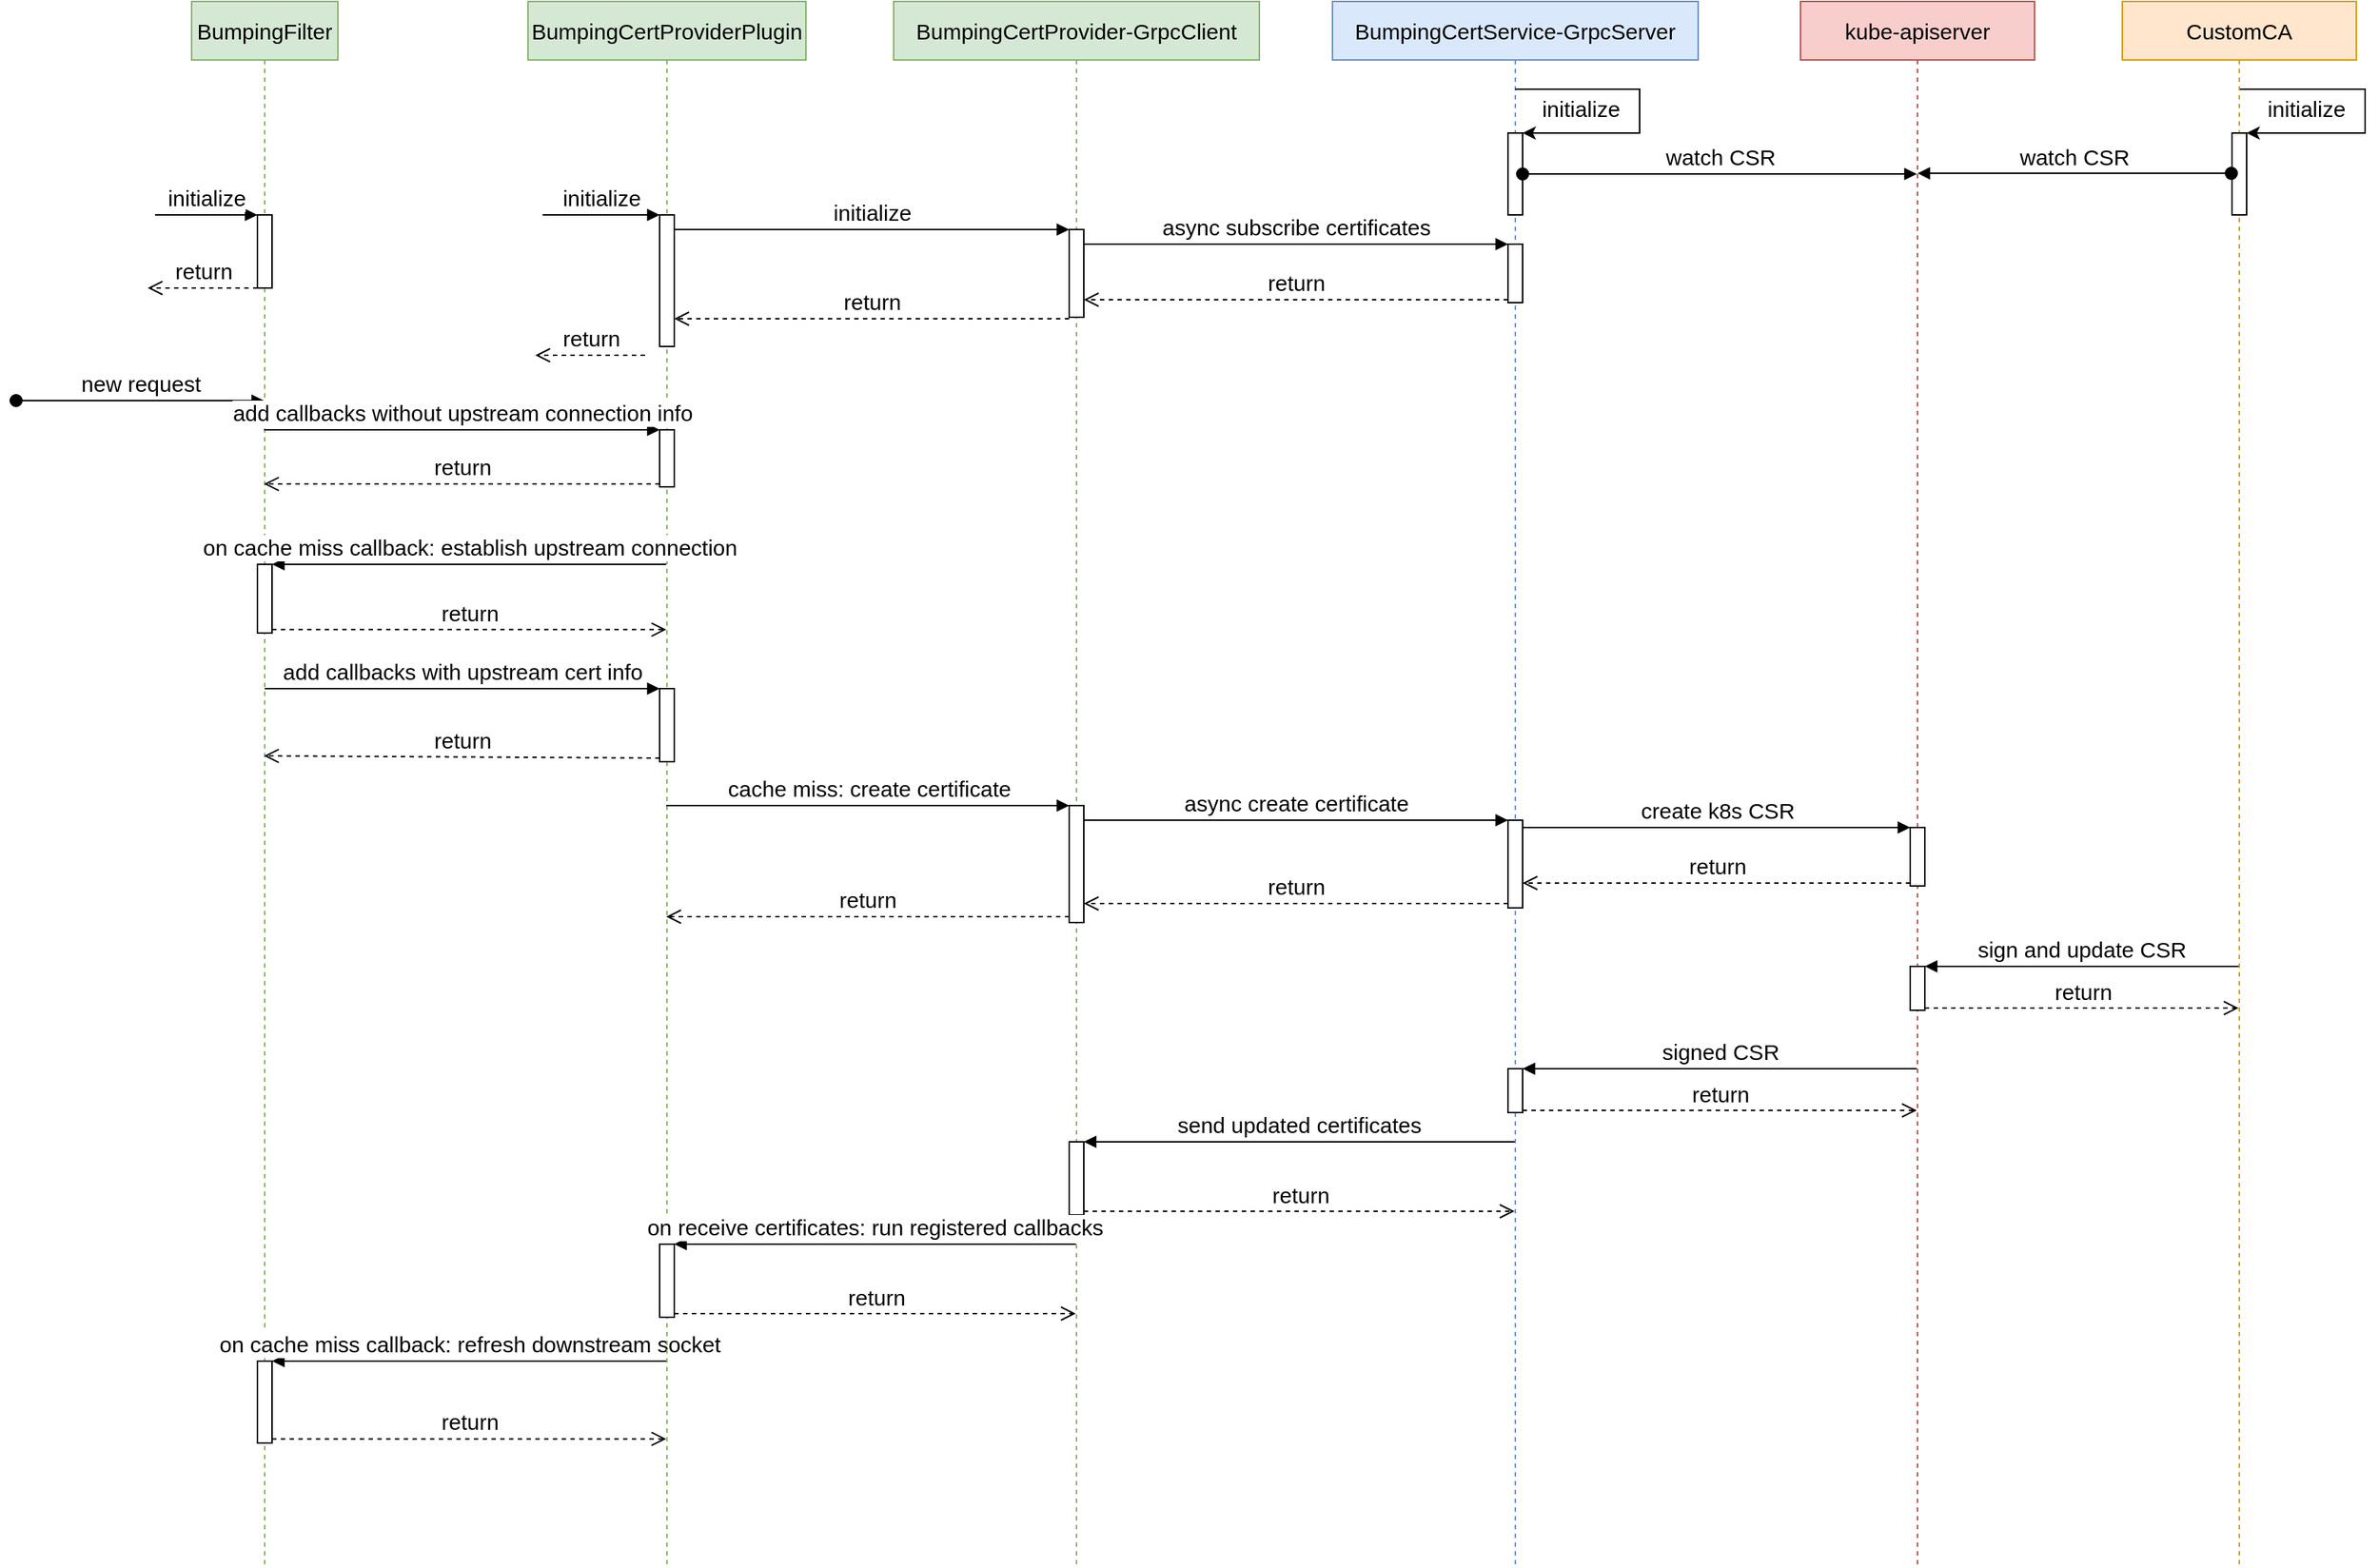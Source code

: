 <mxfile version="20.7.4" type="github">
  <diagram name="Page-1" id="5YIQ6j-aH4ark_wvlMyv">
    <mxGraphModel dx="1484" dy="843" grid="1" gridSize="10" guides="1" tooltips="1" connect="1" arrows="1" fold="1" page="1" pageScale="1" pageWidth="850" pageHeight="1100" math="0" shadow="0">
      <root>
        <mxCell id="0" />
        <mxCell id="1" parent="0" />
        <mxCell id="0PErs6EqMwl34GyTN1hK-1" value="BumpingFilter" style="shape=umlLifeline;perimeter=lifelinePerimeter;whiteSpace=wrap;html=1;container=1;collapsible=0;recursiveResize=0;outlineConnect=0;fillColor=#d5e8d4;strokeColor=#82b366;fontSize=15;" parent="1" vertex="1">
          <mxGeometry x="150" y="30" width="100" height="1070" as="geometry" />
        </mxCell>
        <mxCell id="0PErs6EqMwl34GyTN1hK-9" value="new request" style="html=1;verticalAlign=bottom;startArrow=oval;endArrow=block;startSize=8;rounded=0;fontSize=15;" parent="0PErs6EqMwl34GyTN1hK-1" edge="1">
          <mxGeometry relative="1" as="geometry">
            <mxPoint x="-120" y="273" as="sourcePoint" />
            <mxPoint x="49.5" y="273" as="targetPoint" />
          </mxGeometry>
        </mxCell>
        <mxCell id="0PErs6EqMwl34GyTN1hK-21" value="" style="html=1;points=[];perimeter=orthogonalPerimeter;fontSize=15;" parent="0PErs6EqMwl34GyTN1hK-1" vertex="1">
          <mxGeometry x="45" y="385" width="10" height="47" as="geometry" />
        </mxCell>
        <mxCell id="0PErs6EqMwl34GyTN1hK-31" value="" style="html=1;points=[];perimeter=orthogonalPerimeter;fontSize=15;" parent="0PErs6EqMwl34GyTN1hK-1" vertex="1">
          <mxGeometry x="45" y="146" width="10" height="50" as="geometry" />
        </mxCell>
        <mxCell id="0PErs6EqMwl34GyTN1hK-32" value="initialize" style="html=1;verticalAlign=bottom;endArrow=block;entryX=0;entryY=0;rounded=0;fontSize=15;" parent="0PErs6EqMwl34GyTN1hK-1" target="0PErs6EqMwl34GyTN1hK-31" edge="1">
          <mxGeometry relative="1" as="geometry">
            <mxPoint x="-25" y="146" as="sourcePoint" />
          </mxGeometry>
        </mxCell>
        <mxCell id="0PErs6EqMwl34GyTN1hK-33" value="return" style="html=1;verticalAlign=bottom;endArrow=open;dashed=1;endSize=8;rounded=0;fontSize=15;" parent="0PErs6EqMwl34GyTN1hK-1" source="0PErs6EqMwl34GyTN1hK-31" edge="1">
          <mxGeometry relative="1" as="geometry">
            <mxPoint x="-30" y="196" as="targetPoint" />
          </mxGeometry>
        </mxCell>
        <mxCell id="0PErs6EqMwl34GyTN1hK-45" value="" style="html=1;points=[];perimeter=orthogonalPerimeter;fontSize=15;" parent="0PErs6EqMwl34GyTN1hK-1" vertex="1">
          <mxGeometry x="45" y="930" width="10" height="56" as="geometry" />
        </mxCell>
        <mxCell id="0PErs6EqMwl34GyTN1hK-46" value="on cache miss callback: refresh downstream socket" style="html=1;verticalAlign=bottom;endArrow=block;rounded=0;fontSize=15;" parent="0PErs6EqMwl34GyTN1hK-1" target="0PErs6EqMwl34GyTN1hK-45" edge="1">
          <mxGeometry relative="1" as="geometry">
            <mxPoint x="324.5" y="930" as="sourcePoint" />
          </mxGeometry>
        </mxCell>
        <mxCell id="0PErs6EqMwl34GyTN1hK-47" value="return" style="html=1;verticalAlign=bottom;endArrow=open;dashed=1;endSize=8;exitX=1;exitY=0.95;rounded=0;fontSize=15;" parent="0PErs6EqMwl34GyTN1hK-1" source="0PErs6EqMwl34GyTN1hK-45" edge="1">
          <mxGeometry relative="1" as="geometry">
            <mxPoint x="324.5" y="983.2" as="targetPoint" />
          </mxGeometry>
        </mxCell>
        <mxCell id="0PErs6EqMwl34GyTN1hK-2" value="BumpingCertProviderPlugin" style="shape=umlLifeline;perimeter=lifelinePerimeter;whiteSpace=wrap;html=1;container=1;collapsible=0;recursiveResize=0;outlineConnect=0;fillColor=#d5e8d4;strokeColor=#82b366;fontSize=15;" parent="1" vertex="1">
          <mxGeometry x="380" y="30" width="190" height="1070" as="geometry" />
        </mxCell>
        <mxCell id="0PErs6EqMwl34GyTN1hK-18" value="" style="html=1;points=[];perimeter=orthogonalPerimeter;fontSize=15;" parent="0PErs6EqMwl34GyTN1hK-2" vertex="1">
          <mxGeometry x="90" y="293" width="10" height="39" as="geometry" />
        </mxCell>
        <mxCell id="0PErs6EqMwl34GyTN1hK-24" value="" style="html=1;points=[];perimeter=orthogonalPerimeter;fontSize=15;" parent="0PErs6EqMwl34GyTN1hK-2" vertex="1">
          <mxGeometry x="90" y="470" width="10" height="50" as="geometry" />
        </mxCell>
        <mxCell id="0PErs6EqMwl34GyTN1hK-35" value="" style="html=1;points=[];perimeter=orthogonalPerimeter;fontSize=15;" parent="0PErs6EqMwl34GyTN1hK-2" vertex="1">
          <mxGeometry x="90" y="146" width="10" height="90" as="geometry" />
        </mxCell>
        <mxCell id="0PErs6EqMwl34GyTN1hK-36" value="initialize" style="html=1;verticalAlign=bottom;endArrow=block;entryX=0;entryY=0;rounded=0;fontSize=15;" parent="0PErs6EqMwl34GyTN1hK-2" target="0PErs6EqMwl34GyTN1hK-35" edge="1">
          <mxGeometry relative="1" as="geometry">
            <mxPoint x="10" y="146" as="sourcePoint" />
          </mxGeometry>
        </mxCell>
        <mxCell id="0PErs6EqMwl34GyTN1hK-37" value="return" style="html=1;verticalAlign=bottom;endArrow=open;dashed=1;endSize=8;rounded=0;fontSize=15;" parent="0PErs6EqMwl34GyTN1hK-2" edge="1">
          <mxGeometry relative="1" as="geometry">
            <mxPoint x="5" y="242" as="targetPoint" />
            <mxPoint x="80" y="242" as="sourcePoint" />
          </mxGeometry>
        </mxCell>
        <mxCell id="0PErs6EqMwl34GyTN1hK-3" value="BumpingCertProvider-GrpcClient" style="shape=umlLifeline;perimeter=lifelinePerimeter;whiteSpace=wrap;html=1;container=1;collapsible=0;recursiveResize=0;outlineConnect=0;fillColor=#d5e8d4;strokeColor=#82b366;fontSize=15;" parent="1" vertex="1">
          <mxGeometry x="630" y="30" width="250" height="1070" as="geometry" />
        </mxCell>
        <mxCell id="0PErs6EqMwl34GyTN1hK-39" value="" style="html=1;points=[];perimeter=orthogonalPerimeter;fontSize=15;" parent="0PErs6EqMwl34GyTN1hK-3" vertex="1">
          <mxGeometry x="120" y="156" width="10" height="60" as="geometry" />
        </mxCell>
        <mxCell id="0PErs6EqMwl34GyTN1hK-48" value="" style="html=1;points=[];perimeter=orthogonalPerimeter;fontSize=15;" parent="0PErs6EqMwl34GyTN1hK-3" vertex="1">
          <mxGeometry x="120" y="550" width="10" height="80" as="geometry" />
        </mxCell>
        <mxCell id="0PErs6EqMwl34GyTN1hK-60" value="" style="html=1;points=[];perimeter=orthogonalPerimeter;fontSize=15;" parent="0PErs6EqMwl34GyTN1hK-3" vertex="1">
          <mxGeometry x="120" y="780" width="10" height="50" as="geometry" />
        </mxCell>
        <mxCell id="0PErs6EqMwl34GyTN1hK-4" value="BumpingCertService-GrpcServer" style="shape=umlLifeline;perimeter=lifelinePerimeter;whiteSpace=wrap;html=1;container=1;collapsible=0;recursiveResize=0;outlineConnect=0;fillColor=#dae8fc;strokeColor=#6c8ebf;fontSize=15;" parent="1" vertex="1">
          <mxGeometry x="930" y="30" width="250" height="1070" as="geometry" />
        </mxCell>
        <mxCell id="0PErs6EqMwl34GyTN1hK-42" value="" style="html=1;points=[];perimeter=orthogonalPerimeter;fontSize=15;" parent="0PErs6EqMwl34GyTN1hK-4" vertex="1">
          <mxGeometry x="120" y="166" width="10" height="40" as="geometry" />
        </mxCell>
        <mxCell id="0PErs6EqMwl34GyTN1hK-51" value="" style="html=1;points=[];perimeter=orthogonalPerimeter;fontSize=15;" parent="0PErs6EqMwl34GyTN1hK-4" vertex="1">
          <mxGeometry x="120" y="560" width="10" height="60" as="geometry" />
        </mxCell>
        <mxCell id="jaHCk8AFd_SzIgvSJR2J-18" value="" style="html=1;points=[];perimeter=orthogonalPerimeter;fontSize=15;" vertex="1" parent="0PErs6EqMwl34GyTN1hK-4">
          <mxGeometry x="120" y="90" width="10" height="56" as="geometry" />
        </mxCell>
        <mxCell id="jaHCk8AFd_SzIgvSJR2J-21" value="" style="endArrow=classic;html=1;rounded=0;fontSize=15;" edge="1" parent="0PErs6EqMwl34GyTN1hK-4" source="0PErs6EqMwl34GyTN1hK-4" target="jaHCk8AFd_SzIgvSJR2J-18">
          <mxGeometry width="50" height="50" relative="1" as="geometry">
            <mxPoint x="124.5" y="88" as="sourcePoint" />
            <mxPoint x="125" y="108" as="targetPoint" />
            <Array as="points">
              <mxPoint x="170" y="60" />
              <mxPoint x="210" y="60" />
              <mxPoint x="210" y="90" />
            </Array>
          </mxGeometry>
        </mxCell>
        <mxCell id="jaHCk8AFd_SzIgvSJR2J-22" value="initialize" style="text;html=1;strokeColor=none;fillColor=none;align=center;verticalAlign=middle;whiteSpace=wrap;rounded=0;fontSize=15;" vertex="1" parent="0PErs6EqMwl34GyTN1hK-4">
          <mxGeometry x="140" y="63" width="60" height="20" as="geometry" />
        </mxCell>
        <mxCell id="jaHCk8AFd_SzIgvSJR2J-35" value="" style="html=1;points=[];perimeter=orthogonalPerimeter;fontSize=15;" vertex="1" parent="0PErs6EqMwl34GyTN1hK-4">
          <mxGeometry x="120" y="730" width="10" height="30" as="geometry" />
        </mxCell>
        <mxCell id="0PErs6EqMwl34GyTN1hK-5" value="CustomCA" style="shape=umlLifeline;perimeter=lifelinePerimeter;whiteSpace=wrap;html=1;container=1;collapsible=0;recursiveResize=0;outlineConnect=0;fillColor=#ffe6cc;strokeColor=#d79b00;fontSize=15;" parent="1" vertex="1">
          <mxGeometry x="1470" y="30" width="160" height="1070" as="geometry" />
        </mxCell>
        <mxCell id="jaHCk8AFd_SzIgvSJR2J-24" value="" style="html=1;points=[];perimeter=orthogonalPerimeter;fontSize=15;" vertex="1" parent="0PErs6EqMwl34GyTN1hK-5">
          <mxGeometry x="75" y="90" width="10" height="56" as="geometry" />
        </mxCell>
        <mxCell id="jaHCk8AFd_SzIgvSJR2J-25" value="" style="endArrow=classic;html=1;rounded=0;fontSize=15;" edge="1" parent="0PErs6EqMwl34GyTN1hK-5" target="jaHCk8AFd_SzIgvSJR2J-24">
          <mxGeometry width="50" height="50" relative="1" as="geometry">
            <mxPoint x="80.5" y="60" as="sourcePoint" />
            <mxPoint x="-849" y="78" as="targetPoint" />
            <Array as="points">
              <mxPoint x="126" y="60" />
              <mxPoint x="166" y="60" />
              <mxPoint x="166" y="90" />
            </Array>
          </mxGeometry>
        </mxCell>
        <mxCell id="jaHCk8AFd_SzIgvSJR2J-26" value="initialize" style="text;html=1;strokeColor=none;fillColor=none;align=center;verticalAlign=middle;whiteSpace=wrap;rounded=0;fontSize=15;" vertex="1" parent="0PErs6EqMwl34GyTN1hK-5">
          <mxGeometry x="96" y="63" width="60" height="20" as="geometry" />
        </mxCell>
        <mxCell id="0PErs6EqMwl34GyTN1hK-19" value="add callbacks without upstream connection info" style="html=1;verticalAlign=bottom;endArrow=block;entryX=0;entryY=0;rounded=0;fontSize=15;" parent="1" target="0PErs6EqMwl34GyTN1hK-18" edge="1">
          <mxGeometry relative="1" as="geometry">
            <mxPoint x="199.5" y="323" as="sourcePoint" />
          </mxGeometry>
        </mxCell>
        <mxCell id="0PErs6EqMwl34GyTN1hK-20" value="return" style="html=1;verticalAlign=bottom;endArrow=open;dashed=1;endSize=8;exitX=0;exitY=0.95;rounded=0;fontSize=15;" parent="1" source="0PErs6EqMwl34GyTN1hK-18" edge="1">
          <mxGeometry relative="1" as="geometry">
            <mxPoint x="199.5" y="360.05" as="targetPoint" />
          </mxGeometry>
        </mxCell>
        <mxCell id="0PErs6EqMwl34GyTN1hK-22" value="on cache miss callback: establish upstream connection" style="html=1;verticalAlign=bottom;endArrow=block;entryX=1;entryY=0;rounded=0;fontSize=15;" parent="1" target="0PErs6EqMwl34GyTN1hK-21" edge="1">
          <mxGeometry relative="1" as="geometry">
            <mxPoint x="474.5" y="415" as="sourcePoint" />
          </mxGeometry>
        </mxCell>
        <mxCell id="0PErs6EqMwl34GyTN1hK-23" value="return" style="html=1;verticalAlign=bottom;endArrow=open;dashed=1;endSize=8;exitX=1;exitY=0.95;rounded=0;fontSize=15;" parent="1" source="0PErs6EqMwl34GyTN1hK-21" edge="1">
          <mxGeometry relative="1" as="geometry">
            <mxPoint x="474.5" y="459.65" as="targetPoint" />
          </mxGeometry>
        </mxCell>
        <mxCell id="0PErs6EqMwl34GyTN1hK-25" value="add callbacks with upstream cert info" style="html=1;verticalAlign=bottom;endArrow=block;entryX=0;entryY=0;rounded=0;fontSize=15;" parent="1" target="0PErs6EqMwl34GyTN1hK-24" edge="1" source="0PErs6EqMwl34GyTN1hK-1">
          <mxGeometry relative="1" as="geometry">
            <mxPoint x="199.5" y="470" as="sourcePoint" />
          </mxGeometry>
        </mxCell>
        <mxCell id="0PErs6EqMwl34GyTN1hK-26" value="return" style="html=1;verticalAlign=bottom;endArrow=open;dashed=1;endSize=8;exitX=0;exitY=0.95;rounded=0;fontSize=15;" parent="1" source="0PErs6EqMwl34GyTN1hK-24" edge="1">
          <mxGeometry relative="1" as="geometry">
            <mxPoint x="199.5" y="546" as="targetPoint" />
          </mxGeometry>
        </mxCell>
        <mxCell id="0PErs6EqMwl34GyTN1hK-40" value="initialize" style="html=1;verticalAlign=bottom;endArrow=block;entryX=0;entryY=0;rounded=0;fontSize=15;" parent="1" source="0PErs6EqMwl34GyTN1hK-35" target="0PErs6EqMwl34GyTN1hK-39" edge="1">
          <mxGeometry relative="1" as="geometry">
            <mxPoint x="680" y="166" as="sourcePoint" />
          </mxGeometry>
        </mxCell>
        <mxCell id="0PErs6EqMwl34GyTN1hK-41" value="return" style="html=1;verticalAlign=bottom;endArrow=open;dashed=1;endSize=8;exitX=0;exitY=0.95;rounded=0;fontSize=15;" parent="1" edge="1">
          <mxGeometry relative="1" as="geometry">
            <mxPoint x="480" y="247" as="targetPoint" />
            <mxPoint x="750" y="247" as="sourcePoint" />
          </mxGeometry>
        </mxCell>
        <mxCell id="0PErs6EqMwl34GyTN1hK-43" value="async subscribe certificates" style="html=1;verticalAlign=bottom;endArrow=block;entryX=0;entryY=0;rounded=0;fontSize=15;" parent="1" source="0PErs6EqMwl34GyTN1hK-39" target="0PErs6EqMwl34GyTN1hK-42" edge="1">
          <mxGeometry relative="1" as="geometry">
            <mxPoint x="980" y="196" as="sourcePoint" />
          </mxGeometry>
        </mxCell>
        <mxCell id="0PErs6EqMwl34GyTN1hK-44" value="return" style="html=1;verticalAlign=bottom;endArrow=open;dashed=1;endSize=8;exitX=0;exitY=0.95;rounded=0;fontSize=15;" parent="1" source="0PErs6EqMwl34GyTN1hK-42" target="0PErs6EqMwl34GyTN1hK-39" edge="1">
          <mxGeometry relative="1" as="geometry">
            <mxPoint x="980" y="272" as="targetPoint" />
          </mxGeometry>
        </mxCell>
        <mxCell id="0PErs6EqMwl34GyTN1hK-49" value="cache miss: create certificate" style="html=1;verticalAlign=bottom;endArrow=block;entryX=0;entryY=0;rounded=0;fontSize=15;" parent="1" target="0PErs6EqMwl34GyTN1hK-48" edge="1">
          <mxGeometry relative="1" as="geometry">
            <mxPoint x="474.5" y="580" as="sourcePoint" />
          </mxGeometry>
        </mxCell>
        <mxCell id="0PErs6EqMwl34GyTN1hK-50" value="return" style="html=1;verticalAlign=bottom;endArrow=open;dashed=1;endSize=8;exitX=0;exitY=0.95;rounded=0;fontSize=15;" parent="1" source="0PErs6EqMwl34GyTN1hK-48" edge="1">
          <mxGeometry relative="1" as="geometry">
            <mxPoint x="474.5" y="656" as="targetPoint" />
          </mxGeometry>
        </mxCell>
        <mxCell id="0PErs6EqMwl34GyTN1hK-52" value="async create certificate" style="html=1;verticalAlign=bottom;endArrow=block;entryX=0;entryY=0;rounded=0;fontSize=15;" parent="1" source="0PErs6EqMwl34GyTN1hK-48" target="0PErs6EqMwl34GyTN1hK-51" edge="1">
          <mxGeometry relative="1" as="geometry">
            <mxPoint x="810" y="690" as="sourcePoint" />
          </mxGeometry>
        </mxCell>
        <mxCell id="0PErs6EqMwl34GyTN1hK-53" value="return" style="html=1;verticalAlign=bottom;endArrow=open;dashed=1;endSize=8;exitX=0;exitY=0.95;rounded=0;fontSize=15;" parent="1" source="0PErs6EqMwl34GyTN1hK-51" target="0PErs6EqMwl34GyTN1hK-48" edge="1">
          <mxGeometry relative="1" as="geometry">
            <mxPoint x="810" y="766" as="targetPoint" />
          </mxGeometry>
        </mxCell>
        <mxCell id="0PErs6EqMwl34GyTN1hK-55" value="create k8s CSR" style="html=1;verticalAlign=bottom;endArrow=block;entryX=0;entryY=0;rounded=0;fontSize=15;" parent="1" source="0PErs6EqMwl34GyTN1hK-51" target="0PErs6EqMwl34GyTN1hK-54" edge="1">
          <mxGeometry relative="1" as="geometry">
            <mxPoint x="1170" y="680" as="sourcePoint" />
          </mxGeometry>
        </mxCell>
        <mxCell id="0PErs6EqMwl34GyTN1hK-56" value="return" style="html=1;verticalAlign=bottom;endArrow=open;dashed=1;endSize=8;exitX=0;exitY=0.95;rounded=0;fontSize=15;" parent="1" source="0PErs6EqMwl34GyTN1hK-54" target="0PErs6EqMwl34GyTN1hK-51" edge="1">
          <mxGeometry relative="1" as="geometry">
            <mxPoint x="1170" y="756" as="targetPoint" />
          </mxGeometry>
        </mxCell>
        <mxCell id="0PErs6EqMwl34GyTN1hK-58" value="sign and update CSR" style="html=1;verticalAlign=bottom;endArrow=block;entryX=1;entryY=0;rounded=0;fontSize=15;" parent="1" target="0PErs6EqMwl34GyTN1hK-57" edge="1">
          <mxGeometry relative="1" as="geometry">
            <mxPoint x="1549.5" y="690" as="sourcePoint" />
          </mxGeometry>
        </mxCell>
        <mxCell id="0PErs6EqMwl34GyTN1hK-59" value="return" style="html=1;verticalAlign=bottom;endArrow=open;dashed=1;endSize=8;exitX=1;exitY=0.95;rounded=0;fontSize=15;" parent="1" source="0PErs6EqMwl34GyTN1hK-57" edge="1">
          <mxGeometry relative="1" as="geometry">
            <mxPoint x="1549.5" y="718.5" as="targetPoint" />
          </mxGeometry>
        </mxCell>
        <mxCell id="0PErs6EqMwl34GyTN1hK-61" value="send updated certificates" style="html=1;verticalAlign=bottom;endArrow=block;rounded=0;fontSize=15;" parent="1" target="0PErs6EqMwl34GyTN1hK-60" edge="1">
          <mxGeometry relative="1" as="geometry">
            <mxPoint x="1054.5" y="810" as="sourcePoint" />
            <mxPoint x="755" y="780" as="targetPoint" />
            <Array as="points">
              <mxPoint x="990" y="810" />
            </Array>
          </mxGeometry>
        </mxCell>
        <mxCell id="0PErs6EqMwl34GyTN1hK-62" value="return" style="html=1;verticalAlign=bottom;endArrow=open;dashed=1;endSize=8;exitX=1;exitY=0.95;rounded=0;fontSize=15;" parent="1" source="0PErs6EqMwl34GyTN1hK-60" edge="1">
          <mxGeometry relative="1" as="geometry">
            <mxPoint x="1054.5" y="857.5" as="targetPoint" />
          </mxGeometry>
        </mxCell>
        <mxCell id="0PErs6EqMwl34GyTN1hK-64" value="on receive certificates: run registered callbacks" style="html=1;verticalAlign=bottom;endArrow=block;entryX=1;entryY=0;rounded=0;fontSize=15;" parent="1" target="0PErs6EqMwl34GyTN1hK-63" edge="1">
          <mxGeometry relative="1" as="geometry">
            <mxPoint x="754.5" y="880" as="sourcePoint" />
          </mxGeometry>
        </mxCell>
        <mxCell id="0PErs6EqMwl34GyTN1hK-65" value="return" style="html=1;verticalAlign=bottom;endArrow=open;dashed=1;endSize=8;exitX=1;exitY=0.95;rounded=0;fontSize=15;" parent="1" source="0PErs6EqMwl34GyTN1hK-63" edge="1">
          <mxGeometry relative="1" as="geometry">
            <mxPoint x="754.5" y="927.5" as="targetPoint" />
          </mxGeometry>
        </mxCell>
        <mxCell id="0PErs6EqMwl34GyTN1hK-63" value="" style="html=1;points=[];perimeter=orthogonalPerimeter;fontSize=15;" parent="1" vertex="1">
          <mxGeometry x="470" y="880" width="10" height="50" as="geometry" />
        </mxCell>
        <mxCell id="jaHCk8AFd_SzIgvSJR2J-2" value="kube-apiserver" style="shape=umlLifeline;perimeter=lifelinePerimeter;whiteSpace=wrap;html=1;container=1;collapsible=0;recursiveResize=0;outlineConnect=0;fillColor=#f8cecc;strokeColor=#b85450;fontSize=15;" vertex="1" parent="1">
          <mxGeometry x="1250" y="30" width="160" height="1070" as="geometry" />
        </mxCell>
        <mxCell id="0PErs6EqMwl34GyTN1hK-54" value="" style="html=1;points=[];perimeter=orthogonalPerimeter;fontSize=15;" parent="jaHCk8AFd_SzIgvSJR2J-2" vertex="1">
          <mxGeometry x="75" y="565" width="10" height="40" as="geometry" />
        </mxCell>
        <mxCell id="0PErs6EqMwl34GyTN1hK-57" value="" style="html=1;points=[];perimeter=orthogonalPerimeter;fontSize=15;" parent="jaHCk8AFd_SzIgvSJR2J-2" vertex="1">
          <mxGeometry x="75" y="660" width="10" height="30" as="geometry" />
        </mxCell>
        <mxCell id="jaHCk8AFd_SzIgvSJR2J-30" value="watch CSR" style="html=1;verticalAlign=bottom;startArrow=oval;startFill=1;endArrow=block;startSize=8;rounded=0;fontSize=15;" edge="1" parent="1" source="jaHCk8AFd_SzIgvSJR2J-18" target="jaHCk8AFd_SzIgvSJR2J-2">
          <mxGeometry width="60" relative="1" as="geometry">
            <mxPoint x="1160" y="150" as="sourcePoint" />
            <mxPoint x="1220" y="150" as="targetPoint" />
          </mxGeometry>
        </mxCell>
        <mxCell id="jaHCk8AFd_SzIgvSJR2J-31" value="watch CSR" style="html=1;verticalAlign=bottom;startArrow=oval;startFill=1;endArrow=block;startSize=8;rounded=0;exitX=-0.044;exitY=0.492;exitDx=0;exitDy=0;exitPerimeter=0;fontSize=15;" edge="1" parent="1" source="jaHCk8AFd_SzIgvSJR2J-24" target="jaHCk8AFd_SzIgvSJR2J-2">
          <mxGeometry width="60" relative="1" as="geometry">
            <mxPoint x="1070" y="158" as="sourcePoint" />
            <mxPoint x="1339.5" y="158" as="targetPoint" />
          </mxGeometry>
        </mxCell>
        <mxCell id="jaHCk8AFd_SzIgvSJR2J-33" value="signed CSR" style="html=1;verticalAlign=bottom;endArrow=block;entryX=1;entryY=0;rounded=0;fontSize=15;" edge="1" parent="1" target="jaHCk8AFd_SzIgvSJR2J-35" source="jaHCk8AFd_SzIgvSJR2J-2">
          <mxGeometry relative="1" as="geometry">
            <mxPoint x="1274.5" y="760" as="sourcePoint" />
          </mxGeometry>
        </mxCell>
        <mxCell id="jaHCk8AFd_SzIgvSJR2J-34" value="return" style="html=1;verticalAlign=bottom;endArrow=open;dashed=1;endSize=8;exitX=1;exitY=0.95;rounded=0;fontSize=15;" edge="1" parent="1" source="jaHCk8AFd_SzIgvSJR2J-35" target="jaHCk8AFd_SzIgvSJR2J-2">
          <mxGeometry relative="1" as="geometry">
            <mxPoint x="1274.5" y="788.5" as="targetPoint" />
          </mxGeometry>
        </mxCell>
      </root>
    </mxGraphModel>
  </diagram>
</mxfile>
